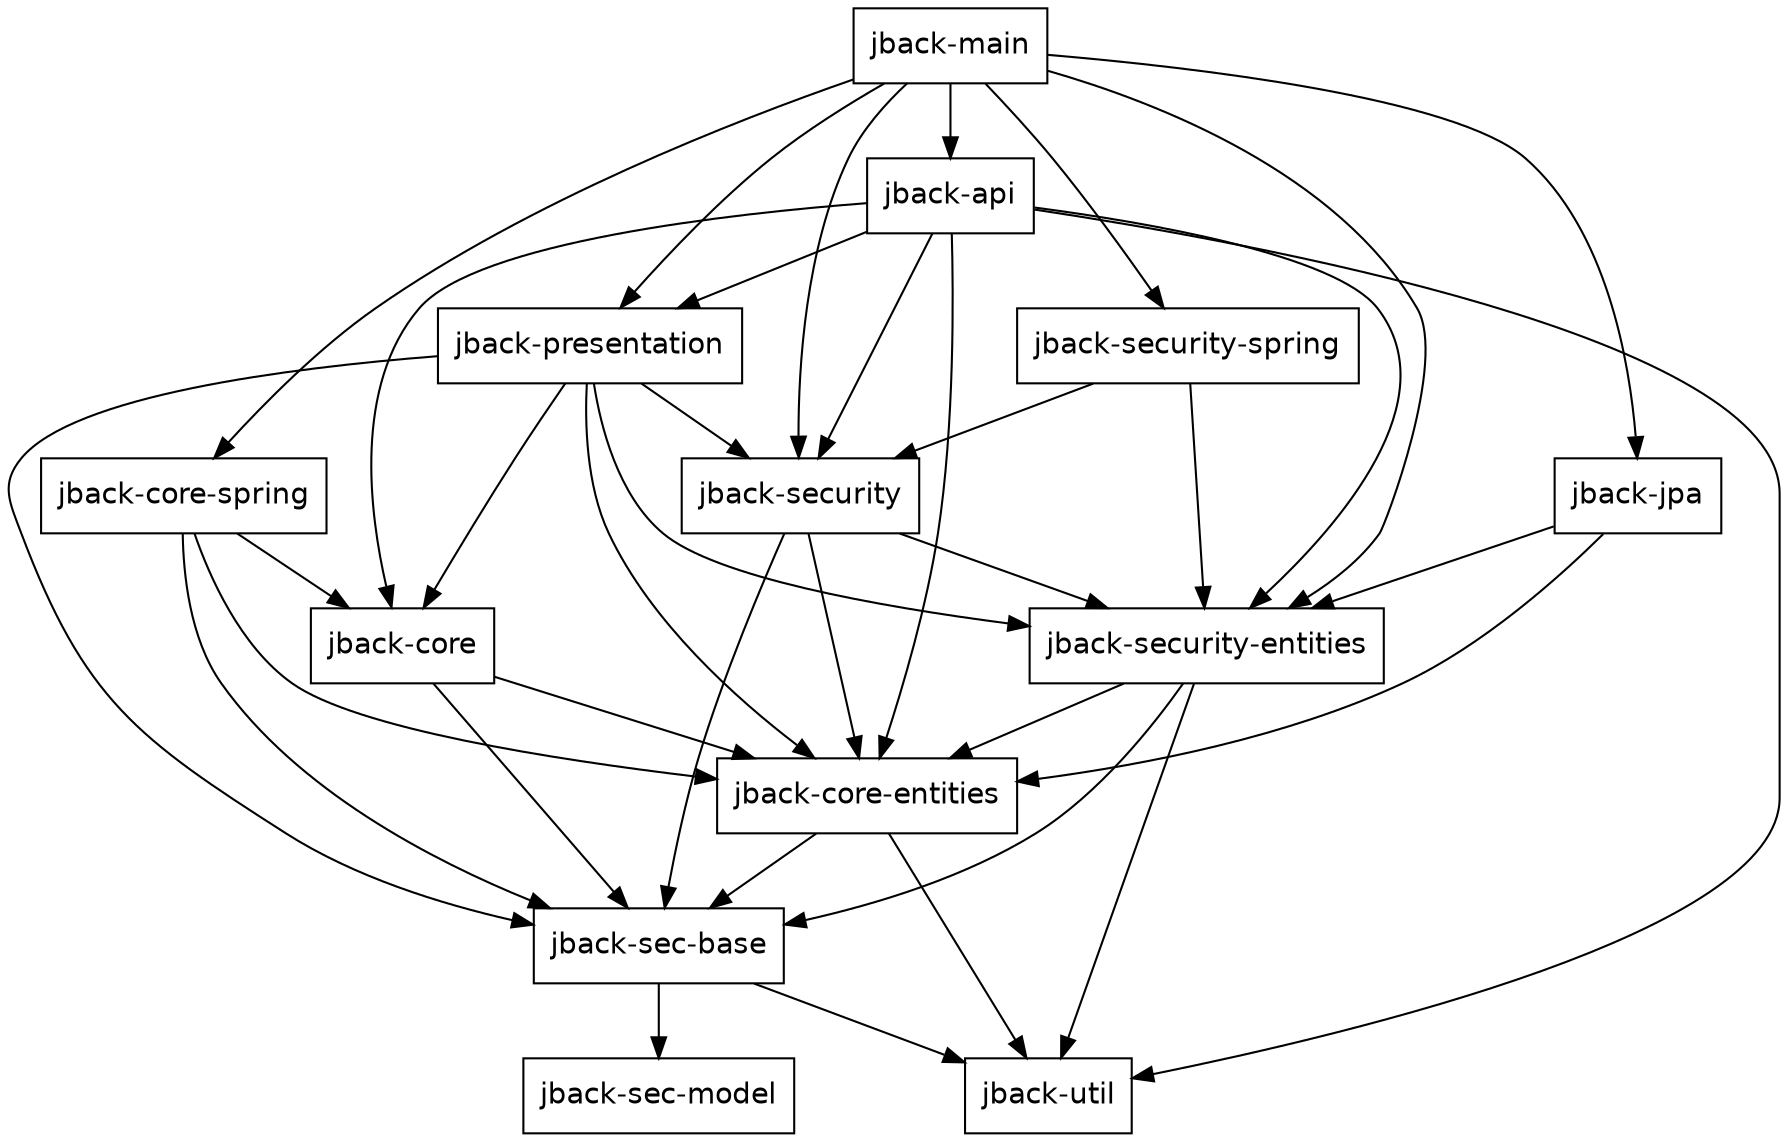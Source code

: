 digraph G {

  node [ shape="box", fontname="helvetica" ];

  "jback-main" -> "jback-api";
  "jback-main" -> "jback-core-spring";
  "jback-main" -> "jback-jpa";
  "jback-main" -> "jback-presentation";
  "jback-main" -> "jback-security";
  "jback-main" -> "jback-security-entities";
  "jback-main" -> "jback-security-spring";
  "jback-jpa" -> "jback-core-entities";
  "jback-jpa" -> "jback-security-entities";
  "jback-api" -> "jback-core";
  "jback-api" -> "jback-core-entities";
  "jback-api" -> "jback-presentation";
  "jback-api" -> "jback-security";
  "jback-api" -> "jback-security-entities";
  "jback-api" -> "jback-util";
  "jback-presentation" -> "jback-core";
  "jback-presentation" -> "jback-core-entities";
  "jback-presentation" -> "jback-sec-base";
  "jback-presentation" -> "jback-security";
  "jback-presentation" -> "jback-security-entities";
  "jback-security" -> "jback-core-entities";
  "jback-security" -> "jback-sec-base";
  "jback-security" -> "jback-security-entities";
  "jback-security-entities" -> "jback-core-entities";
  "jback-security-entities" -> "jback-sec-base";
  "jback-security-entities" -> "jback-util";
  "jback-security-spring" -> "jback-security";
  "jback-security-spring" -> "jback-security-entities";
  "jback-core" -> "jback-core-entities";
  "jback-core" -> "jback-sec-base";
  "jback-core-entities" -> "jback-sec-base";
  "jback-core-entities" -> "jback-util";
  "jback-core-spring" -> "jback-core";
  "jback-core-spring" -> "jback-core-entities";
  "jback-core-spring" -> "jback-sec-base";
  "jback-sec-base" -> "jback-sec-model";
  "jback-sec-base" -> "jback-util";
}